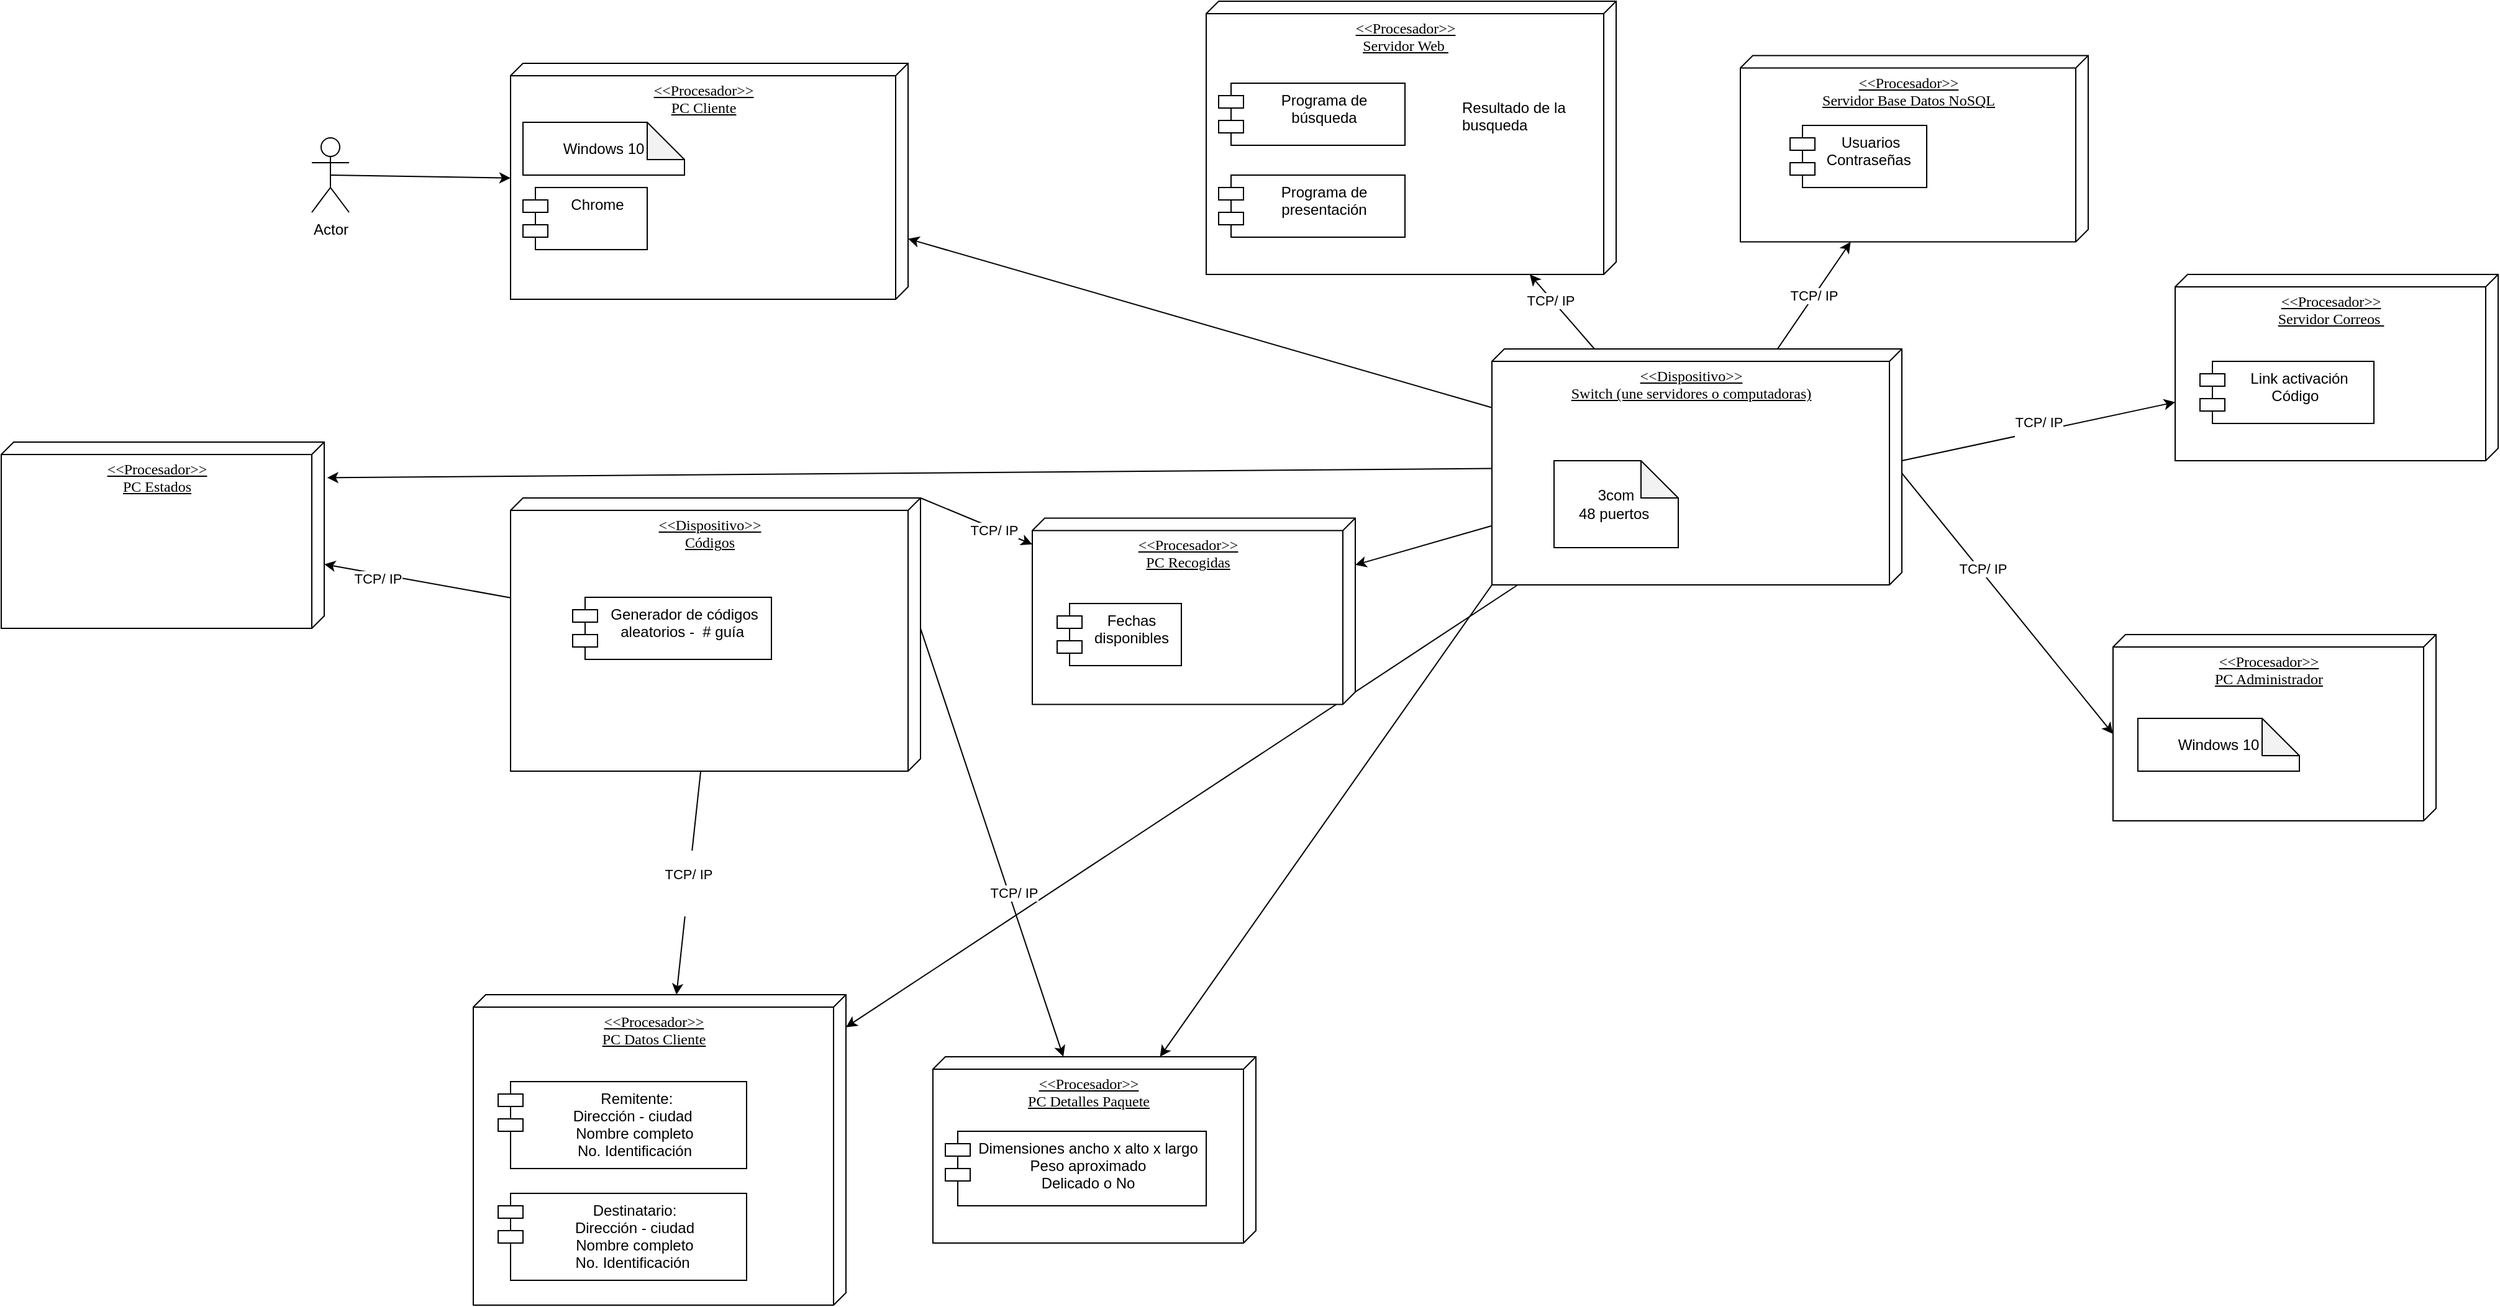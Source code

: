 <mxfile version="20.5.1" type="github">
  <diagram name="Page-1" id="5f0bae14-7c28-e335-631c-24af17079c00">
    <mxGraphModel dx="2569" dy="1669" grid="1" gridSize="10" guides="1" tooltips="1" connect="1" arrows="1" fold="1" page="1" pageScale="1" pageWidth="1100" pageHeight="850" background="none" math="0" shadow="0">
      <root>
        <mxCell id="0" />
        <mxCell id="1" parent="0" />
        <mxCell id="uZW-xY0Y-J60Wbhx_hxe-13" value="TCP/ IP" style="rounded=0;orthogonalLoop=1;jettySize=auto;html=1;" parent="1" source="39150e848f15840c-1" target="39150e848f15840c-3" edge="1">
          <mxGeometry relative="1" as="geometry" />
        </mxCell>
        <mxCell id="ljAiQYRnLd5OlizOmMtz-1" value="&#xa;&lt;span style=&quot;color: rgb(0, 0, 0); font-family: Helvetica; font-size: 11px; font-style: normal; font-variant-ligatures: normal; font-variant-caps: normal; font-weight: 400; letter-spacing: normal; orphans: 2; text-align: center; text-indent: 0px; text-transform: none; widows: 2; word-spacing: 0px; -webkit-text-stroke-width: 0px; background-color: rgb(255, 255, 255); text-decoration-thickness: initial; text-decoration-style: initial; text-decoration-color: initial; float: none; display: inline !important;&quot;&gt;TCP/ IP&lt;/span&gt;&#xa;&#xa;" style="rounded=0;orthogonalLoop=1;jettySize=auto;html=1;exitX=0;exitY=0;exitDx=90;exitDy=0;exitPerimeter=0;" edge="1" parent="1" source="39150e848f15840c-1" target="uZW-xY0Y-J60Wbhx_hxe-1">
          <mxGeometry relative="1" as="geometry" />
        </mxCell>
        <mxCell id="ljAiQYRnLd5OlizOmMtz-2" style="rounded=0;orthogonalLoop=1;jettySize=auto;html=1;exitX=0;exitY=0;exitDx=100;exitDy=0;exitPerimeter=0;entryX=0;entryY=0;entryDx=80;entryDy=260;entryPerimeter=0;" edge="1" parent="1" source="39150e848f15840c-1" target="uZW-xY0Y-J60Wbhx_hxe-9">
          <mxGeometry relative="1" as="geometry" />
        </mxCell>
        <mxCell id="ljAiQYRnLd5OlizOmMtz-6" value="TCP/ IP" style="edgeLabel;html=1;align=center;verticalAlign=middle;resizable=0;points=[];" vertex="1" connectable="0" parent="ljAiQYRnLd5OlizOmMtz-2">
          <mxGeometry x="-0.256" y="2" relative="1" as="geometry">
            <mxPoint as="offset" />
          </mxGeometry>
        </mxCell>
        <mxCell id="ljAiQYRnLd5OlizOmMtz-3" style="rounded=0;orthogonalLoop=1;jettySize=auto;html=1;" edge="1" parent="1" source="39150e848f15840c-1" target="39150e848f15840c-2">
          <mxGeometry relative="1" as="geometry">
            <mxPoint x="330" y="230" as="sourcePoint" />
          </mxGeometry>
        </mxCell>
        <mxCell id="ljAiQYRnLd5OlizOmMtz-7" value="TCP/ IP" style="edgeLabel;html=1;align=center;verticalAlign=middle;resizable=0;points=[];" vertex="1" connectable="0" parent="ljAiQYRnLd5OlizOmMtz-3">
          <mxGeometry x="0.321" relative="1" as="geometry">
            <mxPoint x="-1" as="offset" />
          </mxGeometry>
        </mxCell>
        <mxCell id="ljAiQYRnLd5OlizOmMtz-17" style="edgeStyle=none;rounded=0;orthogonalLoop=1;jettySize=auto;html=1;" edge="1" parent="1" source="39150e848f15840c-1" target="ljAiQYRnLd5OlizOmMtz-15">
          <mxGeometry relative="1" as="geometry" />
        </mxCell>
        <mxCell id="ljAiQYRnLd5OlizOmMtz-19" style="edgeStyle=none;rounded=0;orthogonalLoop=1;jettySize=auto;html=1;" edge="1" parent="1" source="39150e848f15840c-1" target="uZW-xY0Y-J60Wbhx_hxe-8">
          <mxGeometry relative="1" as="geometry" />
        </mxCell>
        <mxCell id="ljAiQYRnLd5OlizOmMtz-20" style="edgeStyle=none;rounded=0;orthogonalLoop=1;jettySize=auto;html=1;exitX=1;exitY=1;exitDx=0;exitDy=0;exitPerimeter=0;" edge="1" parent="1" source="39150e848f15840c-1" target="uZW-xY0Y-J60Wbhx_hxe-10">
          <mxGeometry relative="1" as="geometry" />
        </mxCell>
        <mxCell id="ljAiQYRnLd5OlizOmMtz-21" style="edgeStyle=none;rounded=0;orthogonalLoop=1;jettySize=auto;html=1;" edge="1" parent="1" source="39150e848f15840c-1" target="uZW-xY0Y-J60Wbhx_hxe-14">
          <mxGeometry relative="1" as="geometry" />
        </mxCell>
        <mxCell id="ljAiQYRnLd5OlizOmMtz-22" style="edgeStyle=none;rounded=0;orthogonalLoop=1;jettySize=auto;html=1;entryX=0.191;entryY=-0.009;entryDx=0;entryDy=0;entryPerimeter=0;" edge="1" parent="1" source="39150e848f15840c-1" target="uZW-xY0Y-J60Wbhx_hxe-15">
          <mxGeometry relative="1" as="geometry" />
        </mxCell>
        <mxCell id="39150e848f15840c-1" value="&amp;lt;&amp;lt;Dispositivo&amp;gt;&amp;gt;&lt;br&gt;Switch (une servidores o computadoras)" style="verticalAlign=top;align=center;spacingTop=8;spacingLeft=2;spacingRight=12;shape=cube;size=10;direction=south;fontStyle=4;html=1;rounded=0;shadow=0;comic=0;labelBackgroundColor=none;strokeWidth=1;fontFamily=Verdana;fontSize=12" parent="1" vertex="1">
          <mxGeometry x="270" y="240" width="330" height="190" as="geometry" />
        </mxCell>
        <mxCell id="39150e848f15840c-2" value="&amp;lt;&amp;lt;Procesador&amp;gt;&amp;gt;&lt;br&gt;Servidor Web&amp;nbsp;" style="verticalAlign=top;align=center;spacingTop=8;spacingLeft=2;spacingRight=12;shape=cube;size=10;direction=south;fontStyle=4;html=1;rounded=0;shadow=0;comic=0;labelBackgroundColor=none;strokeWidth=1;fontFamily=Verdana;fontSize=12" parent="1" vertex="1">
          <mxGeometry x="40" y="-40" width="330" height="220" as="geometry" />
        </mxCell>
        <mxCell id="39150e848f15840c-3" value="&amp;lt;&amp;lt;Procesador&amp;gt;&amp;gt;&lt;br&gt;Servidor Base Datos NoSQL" style="verticalAlign=top;align=center;spacingTop=8;spacingLeft=2;spacingRight=12;shape=cube;size=10;direction=south;fontStyle=4;html=1;rounded=0;shadow=0;comic=0;labelBackgroundColor=none;strokeWidth=1;fontFamily=Verdana;fontSize=12" parent="1" vertex="1">
          <mxGeometry x="470" y="3.75" width="280" height="150" as="geometry" />
        </mxCell>
        <mxCell id="uZW-xY0Y-J60Wbhx_hxe-1" value="&amp;lt;&amp;lt;Procesador&amp;gt;&amp;gt;&lt;br&gt;Servidor Correos&amp;nbsp;" style="verticalAlign=top;align=center;spacingTop=8;spacingLeft=2;spacingRight=12;shape=cube;size=10;direction=south;fontStyle=4;html=1;rounded=0;shadow=0;comic=0;labelBackgroundColor=none;strokeWidth=1;fontFamily=Verdana;fontSize=12" parent="1" vertex="1">
          <mxGeometry x="820" y="180" width="260" height="150" as="geometry" />
        </mxCell>
        <mxCell id="uZW-xY0Y-J60Wbhx_hxe-8" value="&amp;lt;&amp;lt;Procesador&amp;gt;&amp;gt;&lt;br&gt;PC Recogidas" style="verticalAlign=top;align=center;spacingTop=8;spacingLeft=2;spacingRight=12;shape=cube;size=10;direction=south;fontStyle=4;html=1;rounded=0;shadow=0;comic=0;labelBackgroundColor=none;strokeWidth=1;fontFamily=Verdana;fontSize=12" parent="1" vertex="1">
          <mxGeometry x="-100" y="376.25" width="260" height="150" as="geometry" />
        </mxCell>
        <mxCell id="uZW-xY0Y-J60Wbhx_hxe-9" value="&amp;lt;&amp;lt;Procesador&amp;gt;&amp;gt;&lt;br&gt;PC Administrador" style="verticalAlign=top;align=center;spacingTop=8;spacingLeft=2;spacingRight=12;shape=cube;size=10;direction=south;fontStyle=4;html=1;rounded=0;shadow=0;comic=0;labelBackgroundColor=none;strokeWidth=1;fontFamily=Verdana;fontSize=12" parent="1" vertex="1">
          <mxGeometry x="770" y="470" width="260" height="150" as="geometry" />
        </mxCell>
        <mxCell id="uZW-xY0Y-J60Wbhx_hxe-10" value="&amp;lt;&amp;lt;Procesador&amp;gt;&amp;gt;&lt;br&gt;PC Detalles Paquete&lt;br&gt;" style="verticalAlign=top;align=center;spacingTop=8;spacingLeft=2;spacingRight=12;shape=cube;size=10;direction=south;fontStyle=4;html=1;rounded=0;shadow=0;comic=0;labelBackgroundColor=none;strokeWidth=1;fontFamily=Verdana;fontSize=12" parent="1" vertex="1">
          <mxGeometry x="-180" y="810" width="260" height="150" as="geometry" />
        </mxCell>
        <mxCell id="uZW-xY0Y-J60Wbhx_hxe-29" value="&#xa;&lt;span style=&quot;color: rgb(0, 0, 0); font-family: Helvetica; font-size: 11px; font-style: normal; font-variant-ligatures: normal; font-variant-caps: normal; font-weight: 400; letter-spacing: normal; orphans: 2; text-align: center; text-indent: 0px; text-transform: none; widows: 2; word-spacing: 0px; -webkit-text-stroke-width: 0px; background-color: rgb(255, 255, 255); text-decoration-thickness: initial; text-decoration-style: initial; text-decoration-color: initial; float: none; display: inline !important;&quot;&gt;TCP/ IP&lt;/span&gt;&#xa;&#xa;" style="edgeStyle=none;rounded=0;orthogonalLoop=1;jettySize=auto;html=1;" parent="1" source="uZW-xY0Y-J60Wbhx_hxe-11" target="uZW-xY0Y-J60Wbhx_hxe-14" edge="1">
          <mxGeometry relative="1" as="geometry" />
        </mxCell>
        <mxCell id="uZW-xY0Y-J60Wbhx_hxe-30" style="edgeStyle=none;rounded=0;orthogonalLoop=1;jettySize=auto;html=1;exitX=0;exitY=0;exitDx=105;exitDy=0;exitPerimeter=0;" parent="1" source="uZW-xY0Y-J60Wbhx_hxe-11" target="uZW-xY0Y-J60Wbhx_hxe-10" edge="1">
          <mxGeometry relative="1" as="geometry" />
        </mxCell>
        <mxCell id="ljAiQYRnLd5OlizOmMtz-9" value="TCP/ IP" style="edgeLabel;html=1;align=center;verticalAlign=middle;resizable=0;points=[];" vertex="1" connectable="0" parent="uZW-xY0Y-J60Wbhx_hxe-30">
          <mxGeometry x="0.236" y="4" relative="1" as="geometry">
            <mxPoint y="1" as="offset" />
          </mxGeometry>
        </mxCell>
        <mxCell id="uZW-xY0Y-J60Wbhx_hxe-31" style="edgeStyle=none;rounded=0;orthogonalLoop=1;jettySize=auto;html=1;exitX=0;exitY=0;exitDx=0;exitDy=0;exitPerimeter=0;" parent="1" source="uZW-xY0Y-J60Wbhx_hxe-11" target="uZW-xY0Y-J60Wbhx_hxe-8" edge="1">
          <mxGeometry relative="1" as="geometry" />
        </mxCell>
        <mxCell id="ljAiQYRnLd5OlizOmMtz-8" value="TCP/ IP" style="edgeLabel;html=1;align=center;verticalAlign=middle;resizable=0;points=[];" vertex="1" connectable="0" parent="uZW-xY0Y-J60Wbhx_hxe-31">
          <mxGeometry x="0.317" y="-1" relative="1" as="geometry">
            <mxPoint as="offset" />
          </mxGeometry>
        </mxCell>
        <mxCell id="uZW-xY0Y-J60Wbhx_hxe-33" style="edgeStyle=none;rounded=0;orthogonalLoop=1;jettySize=auto;html=1;" parent="1" source="uZW-xY0Y-J60Wbhx_hxe-11" target="uZW-xY0Y-J60Wbhx_hxe-15" edge="1">
          <mxGeometry relative="1" as="geometry" />
        </mxCell>
        <mxCell id="ljAiQYRnLd5OlizOmMtz-10" value="TCP/ IP" style="edgeLabel;html=1;align=center;verticalAlign=middle;resizable=0;points=[];" vertex="1" connectable="0" parent="uZW-xY0Y-J60Wbhx_hxe-33">
          <mxGeometry x="0.424" y="4" relative="1" as="geometry">
            <mxPoint as="offset" />
          </mxGeometry>
        </mxCell>
        <mxCell id="uZW-xY0Y-J60Wbhx_hxe-11" value="&amp;lt;&amp;lt;Dispositivo&amp;gt;&amp;gt;&lt;br&gt;Códigos" style="verticalAlign=top;align=center;spacingTop=8;spacingLeft=2;spacingRight=12;shape=cube;size=10;direction=south;fontStyle=4;html=1;rounded=0;shadow=0;comic=0;labelBackgroundColor=none;strokeWidth=1;fontFamily=Verdana;fontSize=12" parent="1" vertex="1">
          <mxGeometry x="-520" y="360" width="330" height="220" as="geometry" />
        </mxCell>
        <mxCell id="uZW-xY0Y-J60Wbhx_hxe-14" value="&amp;lt;&amp;lt;Procesador&amp;gt;&amp;gt;&lt;br&gt;PC Datos Cliente" style="verticalAlign=top;align=center;spacingTop=8;spacingLeft=2;spacingRight=12;shape=cube;size=10;direction=south;fontStyle=4;html=1;rounded=0;shadow=0;comic=0;labelBackgroundColor=none;strokeWidth=1;fontFamily=Verdana;fontSize=12" parent="1" vertex="1">
          <mxGeometry x="-550" y="760" width="300" height="250" as="geometry" />
        </mxCell>
        <mxCell id="uZW-xY0Y-J60Wbhx_hxe-15" value="&amp;lt;&amp;lt;Procesador&amp;gt;&amp;gt;&lt;br&gt;PC Estados" style="verticalAlign=top;align=center;spacingTop=8;spacingLeft=2;spacingRight=12;shape=cube;size=10;direction=south;fontStyle=4;html=1;rounded=0;shadow=0;comic=0;labelBackgroundColor=none;strokeWidth=1;fontFamily=Verdana;fontSize=12" parent="1" vertex="1">
          <mxGeometry x="-930" y="315" width="260" height="150" as="geometry" />
        </mxCell>
        <mxCell id="uZW-xY0Y-J60Wbhx_hxe-17" value="Programa de &#xa;búsqueda&#xa;" style="shape=module;align=center;spacingLeft=20;align=center;verticalAlign=top;" parent="1" vertex="1">
          <mxGeometry x="50" y="26" width="150" height="50" as="geometry" />
        </mxCell>
        <mxCell id="uZW-xY0Y-J60Wbhx_hxe-18" value="Resultado de la&#xa;busqueda" style="text;strokeColor=none;fillColor=none;align=left;verticalAlign=top;spacingLeft=4;spacingRight=4;overflow=hidden;rotatable=0;points=[[0,0.5],[1,0.5]];portConstraint=eastwest;" parent="1" vertex="1">
          <mxGeometry x="240" y="32" width="100" height="38" as="geometry" />
        </mxCell>
        <mxCell id="uZW-xY0Y-J60Wbhx_hxe-19" value="Link activación&#xa;Código  &#xa;&#xa;" style="shape=module;align=left;spacingLeft=20;align=center;verticalAlign=top;" parent="1" vertex="1">
          <mxGeometry x="840" y="250" width="140" height="50" as="geometry" />
        </mxCell>
        <mxCell id="uZW-xY0Y-J60Wbhx_hxe-20" value="Usuarios&#xa;Contraseñas &#xa;" style="shape=module;align=left;spacingLeft=20;align=center;verticalAlign=top;" parent="1" vertex="1">
          <mxGeometry x="510" y="60" width="110" height="50" as="geometry" />
        </mxCell>
        <mxCell id="uZW-xY0Y-J60Wbhx_hxe-21" value="Programa de &#xa;presentación&#xa;" style="shape=module;align=center;spacingLeft=20;align=center;verticalAlign=top;" parent="1" vertex="1">
          <mxGeometry x="50" y="100" width="150" height="50" as="geometry" />
        </mxCell>
        <mxCell id="uZW-xY0Y-J60Wbhx_hxe-22" value="Generador de códigos&#xa;aleatorios -  # guía " style="shape=module;align=left;spacingLeft=20;align=center;verticalAlign=top;" parent="1" vertex="1">
          <mxGeometry x="-470" y="440" width="160" height="50" as="geometry" />
        </mxCell>
        <mxCell id="uZW-xY0Y-J60Wbhx_hxe-23" value="Fechas &#xa;disponibles" style="shape=module;align=left;spacingLeft=20;align=center;verticalAlign=top;" parent="1" vertex="1">
          <mxGeometry x="-80" y="445" width="100" height="50" as="geometry" />
        </mxCell>
        <mxCell id="uZW-xY0Y-J60Wbhx_hxe-25" value="Dimensiones ancho x alto x largo&#xa;Peso aproximado&#xa;Delicado o No" style="shape=module;align=left;spacingLeft=20;align=center;verticalAlign=top;" parent="1" vertex="1">
          <mxGeometry x="-170" y="870" width="210" height="60" as="geometry" />
        </mxCell>
        <mxCell id="uZW-xY0Y-J60Wbhx_hxe-26" value=" Remitente:&#xa;Dirección - ciudad &#xa;Nombre completo&#xa;No. Identificación&#xa;" style="shape=module;align=left;spacingLeft=20;align=center;verticalAlign=top;" parent="1" vertex="1">
          <mxGeometry x="-530" y="830" width="200" height="70" as="geometry" />
        </mxCell>
        <mxCell id="uZW-xY0Y-J60Wbhx_hxe-27" value="Destinatario:&#xa;Dirección - ciudad&#xa;Nombre completo&#xa;No. Identificación " style="shape=module;align=left;spacingLeft=20;align=center;verticalAlign=top;" parent="1" vertex="1">
          <mxGeometry x="-530" y="920" width="200" height="70" as="geometry" />
        </mxCell>
        <mxCell id="ljAiQYRnLd5OlizOmMtz-5" value="3com&lt;br&gt;48 puertos&amp;nbsp;" style="shape=note;whiteSpace=wrap;html=1;backgroundOutline=1;darkOpacity=0.05;size=30;" vertex="1" parent="1">
          <mxGeometry x="320" y="330" width="100" height="70" as="geometry" />
        </mxCell>
        <mxCell id="ljAiQYRnLd5OlizOmMtz-12" value="Windows 10" style="shape=note;whiteSpace=wrap;html=1;backgroundOutline=1;darkOpacity=0.05;" vertex="1" parent="1">
          <mxGeometry x="790" y="537.5" width="130" height="42.5" as="geometry" />
        </mxCell>
        <mxCell id="ljAiQYRnLd5OlizOmMtz-15" value="&amp;lt;&amp;lt;Procesador&amp;gt;&amp;gt;&lt;br&gt;PC Cliente" style="verticalAlign=top;align=center;spacingTop=8;spacingLeft=2;spacingRight=12;shape=cube;size=10;direction=south;fontStyle=4;html=1;rounded=0;shadow=0;comic=0;labelBackgroundColor=none;strokeWidth=1;fontFamily=Verdana;fontSize=12" vertex="1" parent="1">
          <mxGeometry x="-520" y="10" width="320" height="190" as="geometry" />
        </mxCell>
        <mxCell id="ljAiQYRnLd5OlizOmMtz-16" value="Windows 10" style="shape=note;whiteSpace=wrap;html=1;backgroundOutline=1;darkOpacity=0.05;" vertex="1" parent="1">
          <mxGeometry x="-510" y="57.5" width="130" height="42.5" as="geometry" />
        </mxCell>
        <mxCell id="ljAiQYRnLd5OlizOmMtz-18" value="Chrome" style="shape=module;align=center;spacingLeft=20;align=center;verticalAlign=top;" vertex="1" parent="1">
          <mxGeometry x="-510" y="110" width="100" height="50" as="geometry" />
        </mxCell>
        <mxCell id="ljAiQYRnLd5OlizOmMtz-26" style="edgeStyle=none;rounded=0;orthogonalLoop=1;jettySize=auto;html=1;exitX=0.5;exitY=0.5;exitDx=0;exitDy=0;exitPerimeter=0;" edge="1" parent="1" source="ljAiQYRnLd5OlizOmMtz-25" target="ljAiQYRnLd5OlizOmMtz-15">
          <mxGeometry relative="1" as="geometry" />
        </mxCell>
        <mxCell id="ljAiQYRnLd5OlizOmMtz-25" value="Actor" style="shape=umlActor;verticalLabelPosition=bottom;verticalAlign=top;html=1;" vertex="1" parent="1">
          <mxGeometry x="-680" y="70" width="30" height="60" as="geometry" />
        </mxCell>
      </root>
    </mxGraphModel>
  </diagram>
</mxfile>
